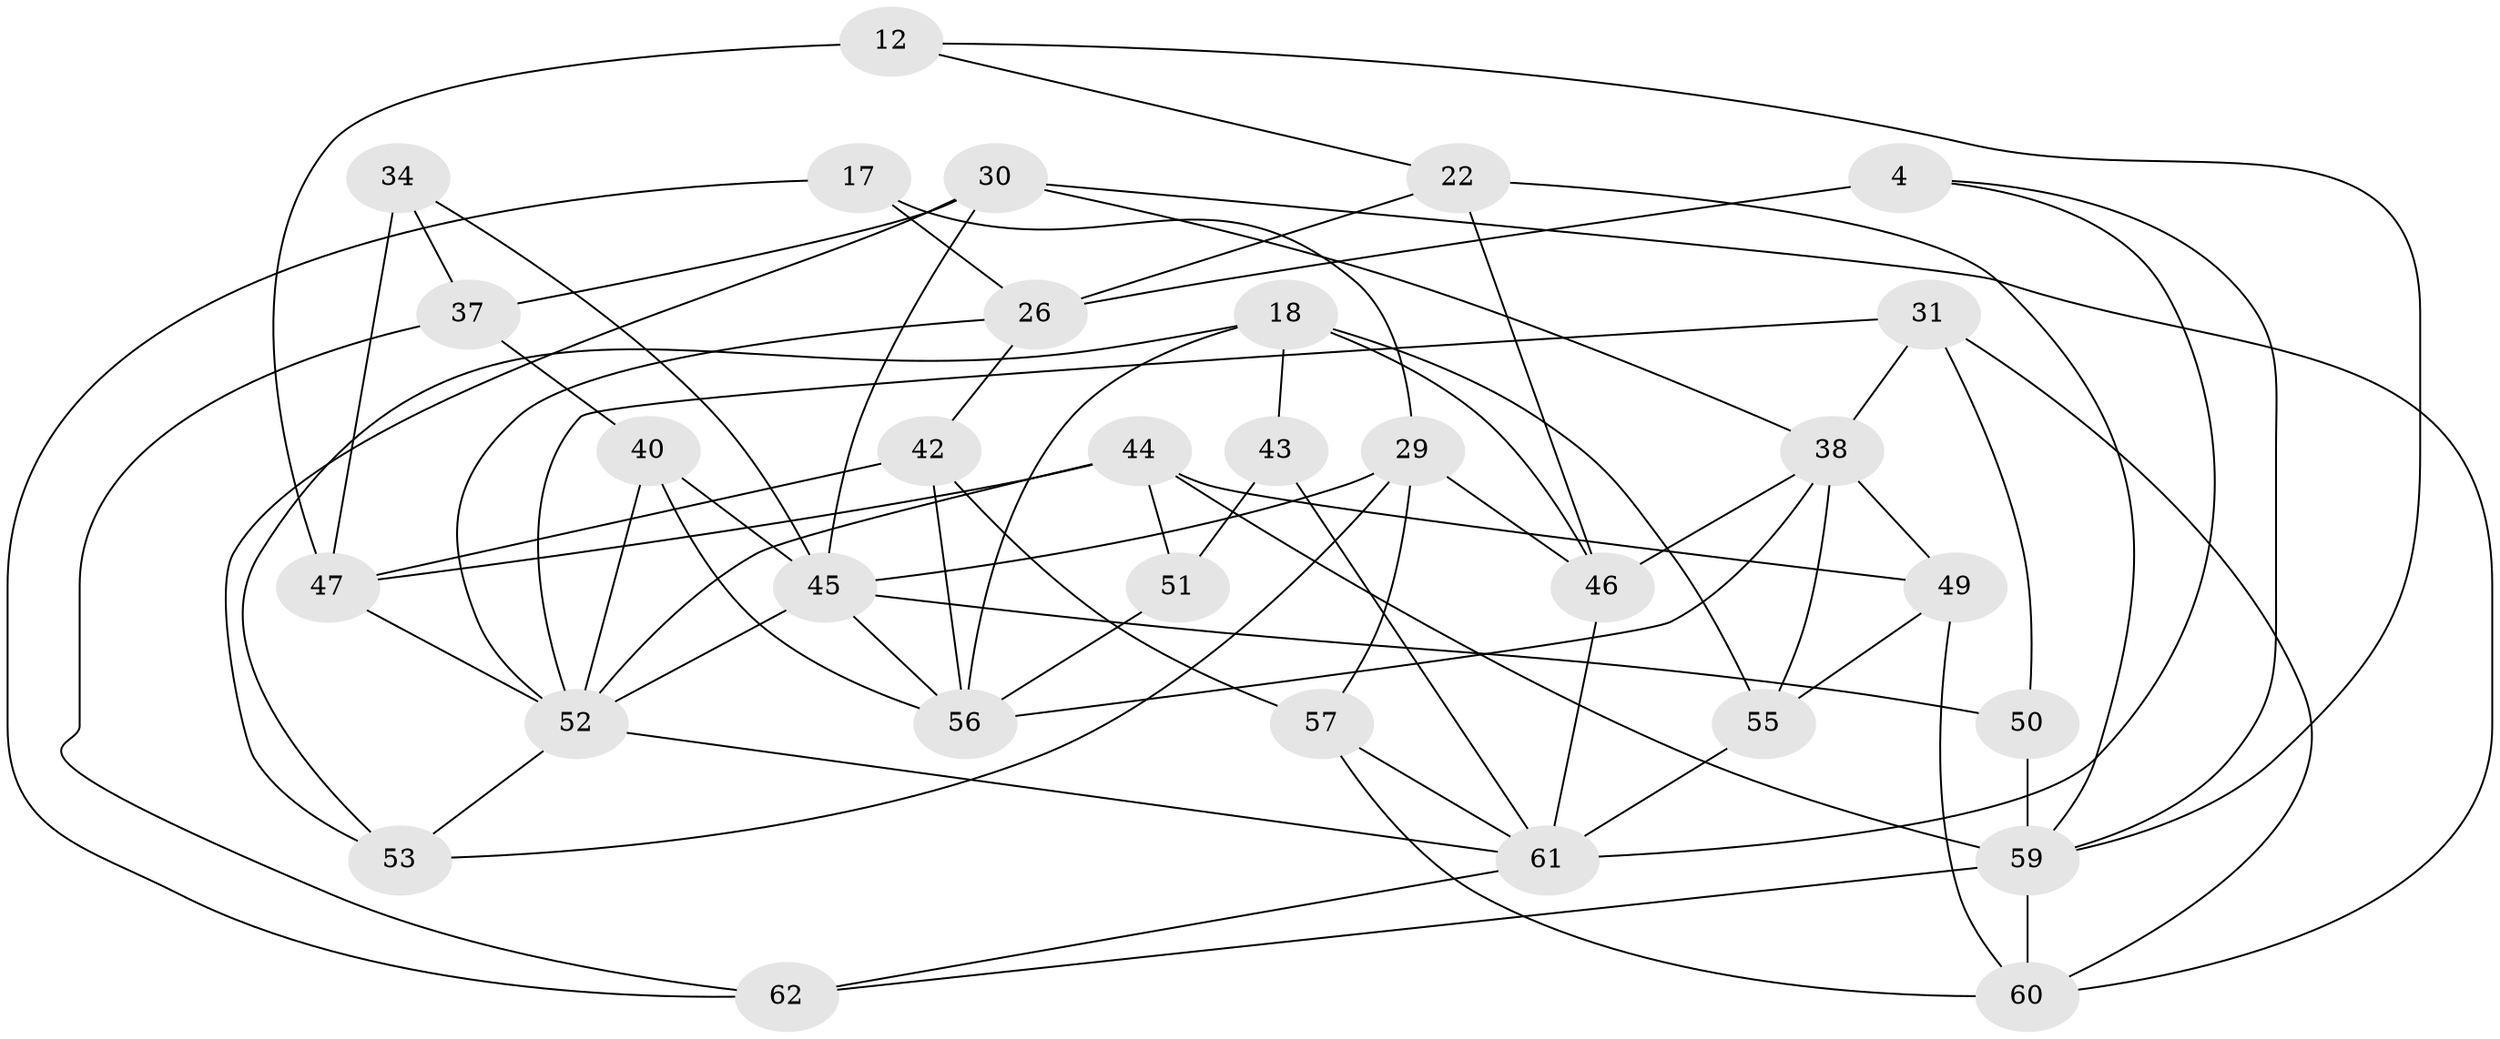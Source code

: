// original degree distribution, {4: 1.0}
// Generated by graph-tools (version 1.1) at 2025/58/03/09/25 04:58:16]
// undirected, 31 vertices, 71 edges
graph export_dot {
graph [start="1"]
  node [color=gray90,style=filled];
  4;
  12 [super="+3"];
  17;
  18 [super="+10"];
  22;
  26 [super="+1"];
  29 [super="+9"];
  30 [super="+23"];
  31;
  34;
  37;
  38 [super="+19"];
  40 [super="+5+25"];
  42;
  43;
  44 [super="+39"];
  45 [super="+7+41"];
  46 [super="+27"];
  47 [super="+33"];
  49;
  50 [super="+32"];
  51 [super="+16"];
  52 [super="+36+20"];
  53;
  55;
  56 [super="+54+21"];
  57;
  59 [super="+6+35+48"];
  60 [super="+58"];
  61 [super="+24"];
  62;
  4 -- 26 [weight=2];
  4 -- 61;
  4 -- 59;
  12 -- 22;
  12 -- 47 [weight=3];
  12 -- 59 [weight=2];
  17 -- 29 [weight=2];
  17 -- 26;
  17 -- 62;
  18 -- 56 [weight=2];
  18 -- 43;
  18 -- 53;
  18 -- 55;
  18 -- 46 [weight=3];
  22 -- 26;
  22 -- 46;
  22 -- 59;
  26 -- 42;
  26 -- 52;
  29 -- 46;
  29 -- 57;
  29 -- 53;
  29 -- 45;
  30 -- 37;
  30 -- 53;
  30 -- 45 [weight=2];
  30 -- 38;
  30 -- 60;
  31 -- 60;
  31 -- 38;
  31 -- 50;
  31 -- 52;
  34 -- 45;
  34 -- 47 [weight=2];
  34 -- 37;
  37 -- 62;
  37 -- 40;
  38 -- 49;
  38 -- 56;
  38 -- 46;
  38 -- 55;
  40 -- 52 [weight=3];
  40 -- 45;
  40 -- 56 [weight=3];
  42 -- 57;
  42 -- 47;
  42 -- 56;
  43 -- 51 [weight=2];
  43 -- 61;
  44 -- 51 [weight=2];
  44 -- 49;
  44 -- 59;
  44 -- 47;
  44 -- 52;
  45 -- 56;
  45 -- 50;
  45 -- 52;
  46 -- 61 [weight=2];
  47 -- 52;
  49 -- 60;
  49 -- 55;
  50 -- 59 [weight=4];
  51 -- 56 [weight=2];
  52 -- 53;
  52 -- 61;
  55 -- 61;
  57 -- 60;
  57 -- 61;
  59 -- 60 [weight=2];
  59 -- 62;
  61 -- 62;
}
